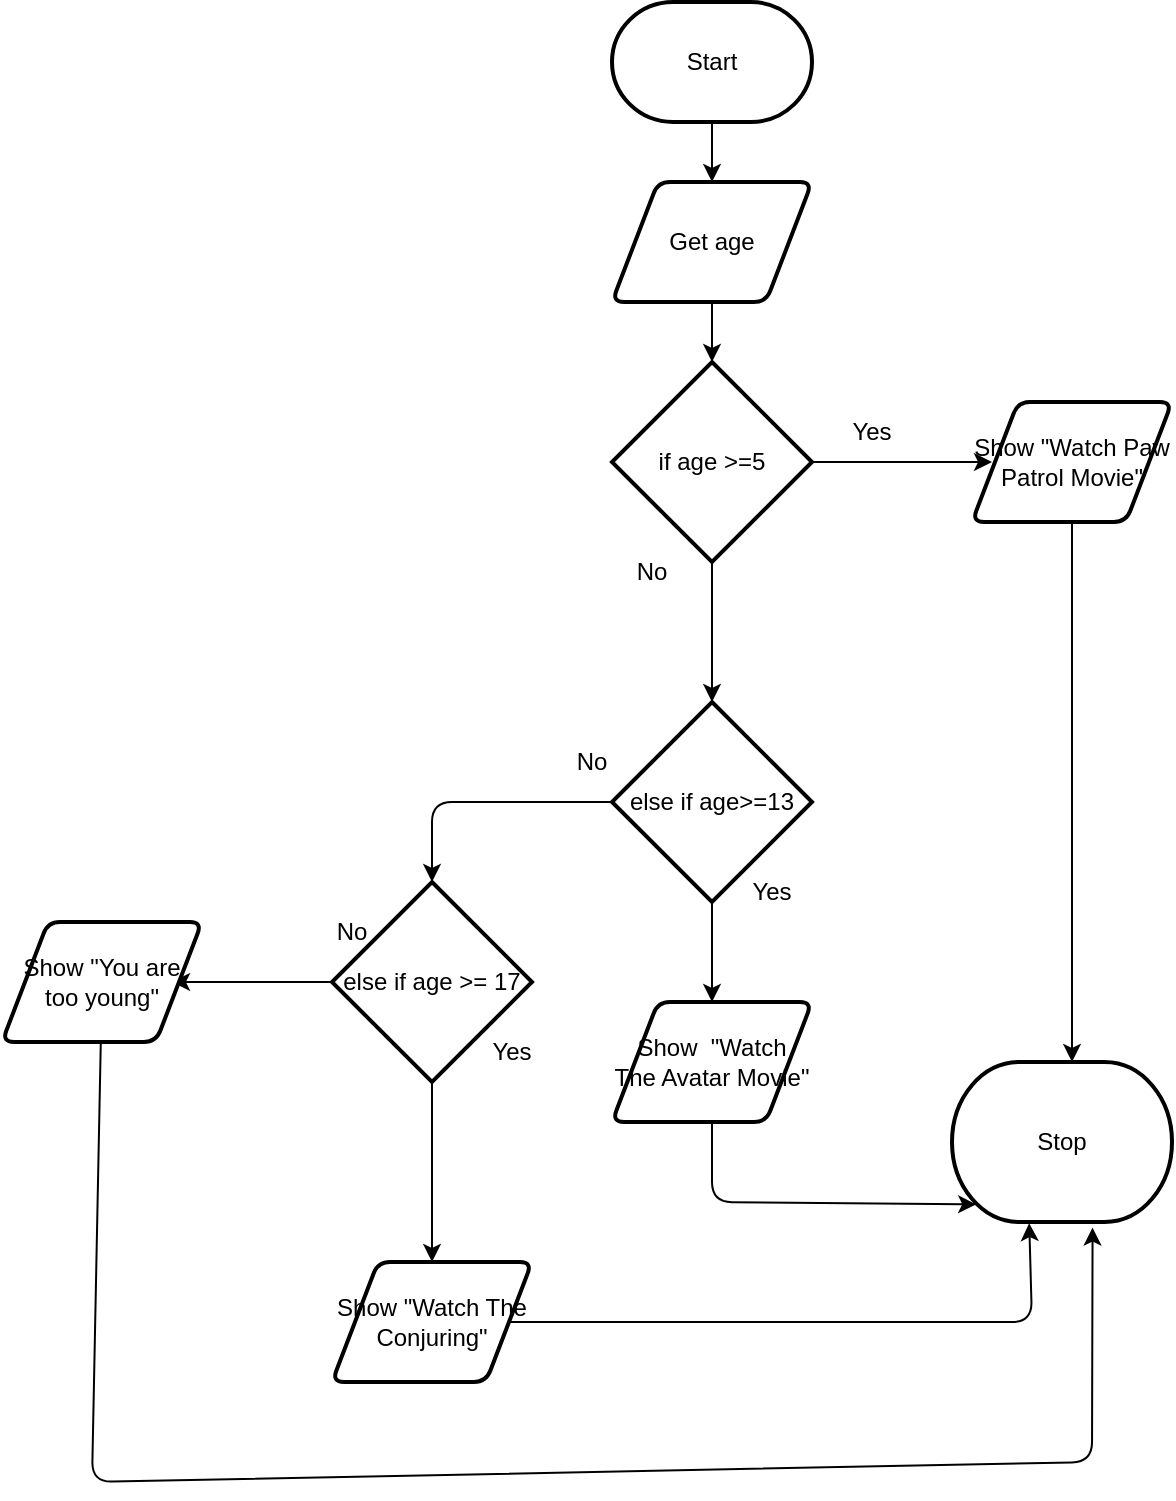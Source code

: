 <mxfile>
    <diagram id="HIP3nbAZw_EuaXWnEj3U" name="Page-1">
        <mxGraphModel dx="699" dy="431" grid="1" gridSize="10" guides="1" tooltips="1" connect="1" arrows="1" fold="1" page="1" pageScale="1" pageWidth="850" pageHeight="1100" math="0" shadow="0">
            <root>
                <mxCell id="0"/>
                <mxCell id="1" parent="0"/>
                <mxCell id="22" style="edgeStyle=none;html=1;" edge="1" parent="1" source="2">
                    <mxGeometry relative="1" as="geometry">
                        <mxPoint x="780" y="260" as="targetPoint"/>
                    </mxGeometry>
                </mxCell>
                <mxCell id="2" value="Start" style="strokeWidth=2;html=1;shape=mxgraph.flowchart.terminator;whiteSpace=wrap;" parent="1" vertex="1">
                    <mxGeometry x="730" y="170" width="100" height="60" as="geometry"/>
                </mxCell>
                <mxCell id="3" value="Stop" style="strokeWidth=2;html=1;shape=mxgraph.flowchart.terminator;whiteSpace=wrap;" parent="1" vertex="1">
                    <mxGeometry x="900" y="700" width="110" height="80" as="geometry"/>
                </mxCell>
                <mxCell id="26" style="edgeStyle=none;html=1;" edge="1" parent="1" source="25">
                    <mxGeometry relative="1" as="geometry">
                        <mxPoint x="780" y="350" as="targetPoint"/>
                    </mxGeometry>
                </mxCell>
                <mxCell id="25" value="Get age" style="shape=parallelogram;html=1;strokeWidth=2;perimeter=parallelogramPerimeter;whiteSpace=wrap;rounded=1;arcSize=12;size=0.23;" vertex="1" parent="1">
                    <mxGeometry x="730" y="260" width="100" height="60" as="geometry"/>
                </mxCell>
                <mxCell id="29" value="Yes" style="text;strokeColor=none;align=center;fillColor=none;html=1;verticalAlign=middle;whiteSpace=wrap;rounded=0;" vertex="1" parent="1">
                    <mxGeometry x="830" y="370" width="60" height="30" as="geometry"/>
                </mxCell>
                <mxCell id="30" value="No" style="text;strokeColor=none;align=center;fillColor=none;html=1;verticalAlign=middle;whiteSpace=wrap;rounded=0;" vertex="1" parent="1">
                    <mxGeometry x="720" y="440" width="60" height="30" as="geometry"/>
                </mxCell>
                <mxCell id="33" style="edgeStyle=none;html=1;" edge="1" parent="1" source="31">
                    <mxGeometry relative="1" as="geometry">
                        <mxPoint x="920" y="400" as="targetPoint"/>
                    </mxGeometry>
                </mxCell>
                <mxCell id="34" style="edgeStyle=none;html=1;" edge="1" parent="1" source="31">
                    <mxGeometry relative="1" as="geometry">
                        <mxPoint x="780" y="520" as="targetPoint"/>
                    </mxGeometry>
                </mxCell>
                <mxCell id="31" value="if age &amp;gt;=5" style="strokeWidth=2;html=1;shape=mxgraph.flowchart.decision;whiteSpace=wrap;" vertex="1" parent="1">
                    <mxGeometry x="730" y="350" width="100" height="100" as="geometry"/>
                </mxCell>
                <mxCell id="38" style="edgeStyle=none;html=1;" edge="1" parent="1" source="36">
                    <mxGeometry relative="1" as="geometry">
                        <mxPoint x="960" y="700" as="targetPoint"/>
                    </mxGeometry>
                </mxCell>
                <mxCell id="36" value="Show &quot;Watch Paw Patrol Movie&quot;" style="shape=parallelogram;html=1;strokeWidth=2;perimeter=parallelogramPerimeter;whiteSpace=wrap;rounded=1;arcSize=12;size=0.23;" vertex="1" parent="1">
                    <mxGeometry x="910" y="370" width="100" height="60" as="geometry"/>
                </mxCell>
                <mxCell id="40" style="edgeStyle=none;html=1;" edge="1" parent="1" source="39">
                    <mxGeometry relative="1" as="geometry">
                        <mxPoint x="640" y="610" as="targetPoint"/>
                        <Array as="points">
                            <mxPoint x="640" y="570"/>
                        </Array>
                    </mxGeometry>
                </mxCell>
                <mxCell id="41" style="edgeStyle=none;html=1;" edge="1" parent="1" source="39">
                    <mxGeometry relative="1" as="geometry">
                        <mxPoint x="780" y="670" as="targetPoint"/>
                    </mxGeometry>
                </mxCell>
                <mxCell id="39" value="else if age&amp;gt;=13" style="strokeWidth=2;html=1;shape=mxgraph.flowchart.decision;whiteSpace=wrap;" vertex="1" parent="1">
                    <mxGeometry x="730" y="520" width="100" height="100" as="geometry"/>
                </mxCell>
                <mxCell id="43" value="No" style="text;strokeColor=none;align=center;fillColor=none;html=1;verticalAlign=middle;whiteSpace=wrap;rounded=0;" vertex="1" parent="1">
                    <mxGeometry x="690" y="535" width="60" height="30" as="geometry"/>
                </mxCell>
                <mxCell id="45" style="edgeStyle=none;html=1;entryX=0.11;entryY=0.89;entryDx=0;entryDy=0;entryPerimeter=0;" edge="1" parent="1" source="44" target="3">
                    <mxGeometry relative="1" as="geometry">
                        <mxPoint x="780" y="780" as="targetPoint"/>
                        <Array as="points">
                            <mxPoint x="780" y="770"/>
                        </Array>
                    </mxGeometry>
                </mxCell>
                <mxCell id="44" value="Show&amp;nbsp; &quot;Watch The Avatar Movie&quot;" style="shape=parallelogram;html=1;strokeWidth=2;perimeter=parallelogramPerimeter;whiteSpace=wrap;rounded=1;arcSize=12;size=0.23;" vertex="1" parent="1">
                    <mxGeometry x="730" y="670" width="100" height="60" as="geometry"/>
                </mxCell>
                <mxCell id="48" style="edgeStyle=none;html=1;" edge="1" parent="1" source="47" target="49">
                    <mxGeometry relative="1" as="geometry">
                        <mxPoint x="640" y="830" as="targetPoint"/>
                    </mxGeometry>
                </mxCell>
                <mxCell id="54" style="edgeStyle=none;html=1;" edge="1" parent="1" source="47">
                    <mxGeometry relative="1" as="geometry">
                        <mxPoint x="510" y="660" as="targetPoint"/>
                    </mxGeometry>
                </mxCell>
                <mxCell id="47" value="else if age &amp;gt;= 17" style="strokeWidth=2;html=1;shape=mxgraph.flowchart.decision;whiteSpace=wrap;" vertex="1" parent="1">
                    <mxGeometry x="590" y="610" width="100" height="100" as="geometry"/>
                </mxCell>
                <mxCell id="51" style="edgeStyle=none;html=1;entryX=0.351;entryY=1.007;entryDx=0;entryDy=0;entryPerimeter=0;" edge="1" parent="1" source="49" target="3">
                    <mxGeometry relative="1" as="geometry">
                        <mxPoint x="1010" y="840" as="targetPoint"/>
                        <Array as="points">
                            <mxPoint x="940" y="830"/>
                        </Array>
                    </mxGeometry>
                </mxCell>
                <mxCell id="49" value="Show &quot;Watch The Conjuring&quot;" style="shape=parallelogram;html=1;strokeWidth=2;perimeter=parallelogramPerimeter;whiteSpace=wrap;rounded=1;arcSize=12;size=0.23;" vertex="1" parent="1">
                    <mxGeometry x="590" y="800" width="100" height="60" as="geometry"/>
                </mxCell>
                <mxCell id="52" value="Yes" style="text;strokeColor=none;align=center;fillColor=none;html=1;verticalAlign=middle;whiteSpace=wrap;rounded=0;" vertex="1" parent="1">
                    <mxGeometry x="650" y="680" width="60" height="30" as="geometry"/>
                </mxCell>
                <mxCell id="55" value="No" style="text;strokeColor=none;align=center;fillColor=none;html=1;verticalAlign=middle;whiteSpace=wrap;rounded=0;" vertex="1" parent="1">
                    <mxGeometry x="570" y="620" width="60" height="30" as="geometry"/>
                </mxCell>
                <mxCell id="57" style="edgeStyle=none;html=1;entryX=0.639;entryY=1.035;entryDx=0;entryDy=0;entryPerimeter=0;" edge="1" parent="1" source="56" target="3">
                    <mxGeometry relative="1" as="geometry">
                        <mxPoint x="1030" y="900" as="targetPoint"/>
                        <Array as="points">
                            <mxPoint x="470" y="910"/>
                            <mxPoint x="970" y="900"/>
                        </Array>
                    </mxGeometry>
                </mxCell>
                <mxCell id="56" value="Show &quot;You are too young&quot;" style="shape=parallelogram;html=1;strokeWidth=2;perimeter=parallelogramPerimeter;whiteSpace=wrap;rounded=1;arcSize=12;size=0.23;" vertex="1" parent="1">
                    <mxGeometry x="425" y="630" width="100" height="60" as="geometry"/>
                </mxCell>
                <mxCell id="58" value="Yes" style="text;strokeColor=none;align=center;fillColor=none;html=1;verticalAlign=middle;whiteSpace=wrap;rounded=0;" vertex="1" parent="1">
                    <mxGeometry x="780" y="600" width="60" height="30" as="geometry"/>
                </mxCell>
            </root>
        </mxGraphModel>
    </diagram>
</mxfile>